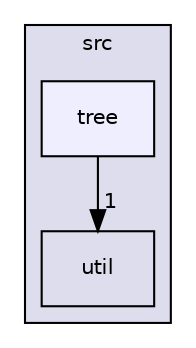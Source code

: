 digraph "src/tree" {
  compound=true
  node [ fontsize="10", fontname="Helvetica"];
  edge [ labelfontsize="10", labelfontname="Helvetica"];
  subgraph clusterdir_68267d1309a1af8e8297ef4c3efbcdba {
    graph [ bgcolor="#ddddee", pencolor="black", label="src" fontname="Helvetica", fontsize="10", URL="dir_68267d1309a1af8e8297ef4c3efbcdba.html"]
  dir_b7878ad5ecbf2506f4125b9d34c97e45 [shape=box label="util" URL="dir_b7878ad5ecbf2506f4125b9d34c97e45.html"];
  dir_c44c95bf3b41c3321c6014770d618ac8 [shape=box, label="tree", style="filled", fillcolor="#eeeeff", pencolor="black", URL="dir_c44c95bf3b41c3321c6014770d618ac8.html"];
  }
  dir_c44c95bf3b41c3321c6014770d618ac8->dir_b7878ad5ecbf2506f4125b9d34c97e45 [headlabel="1", labeldistance=1.5 headhref="dir_000002_000003.html"];
}
